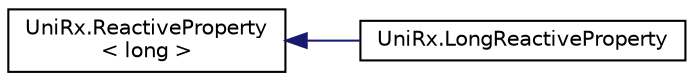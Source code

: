 digraph "Graphical Class Hierarchy"
{
 // LATEX_PDF_SIZE
  edge [fontname="Helvetica",fontsize="10",labelfontname="Helvetica",labelfontsize="10"];
  node [fontname="Helvetica",fontsize="10",shape=record];
  rankdir="LR";
  Node0 [label="UniRx.ReactiveProperty\l\< long \>",height=0.2,width=0.4,color="black", fillcolor="white", style="filled",URL="$class_uni_rx_1_1_reactive_property.html",tooltip=" "];
  Node0 -> Node1 [dir="back",color="midnightblue",fontsize="10",style="solid",fontname="Helvetica"];
  Node1 [label="UniRx.LongReactiveProperty",height=0.2,width=0.4,color="black", fillcolor="white", style="filled",URL="$class_uni_rx_1_1_long_reactive_property.html",tooltip="Inspectable ReactiveProperty."];
}
